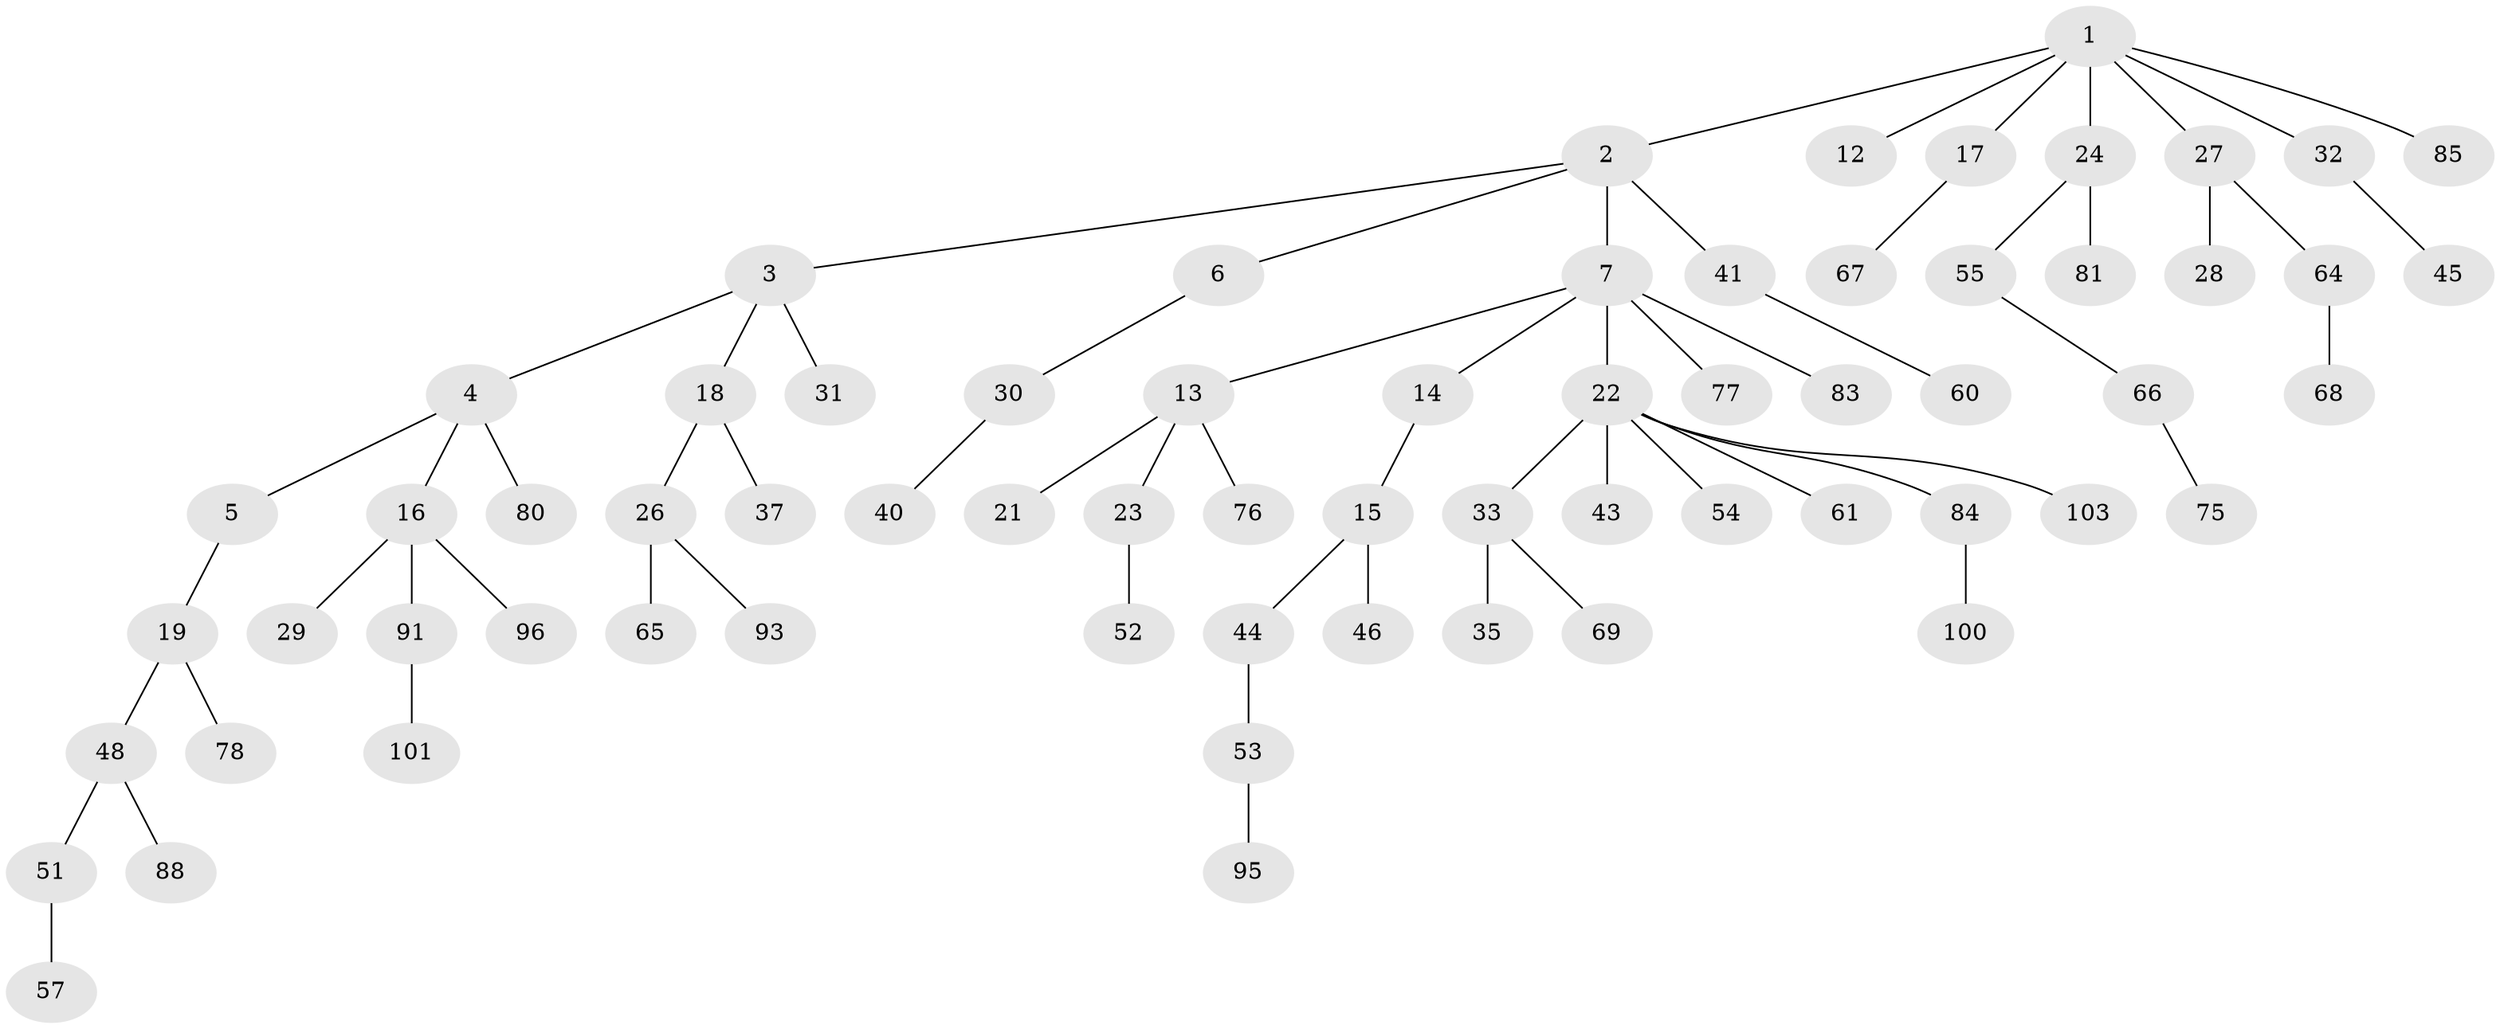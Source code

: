 // Generated by graph-tools (version 1.1) at 2025/52/02/27/25 19:52:11]
// undirected, 67 vertices, 66 edges
graph export_dot {
graph [start="1"]
  node [color=gray90,style=filled];
  1 [super="+8"];
  2 [super="+74"];
  3 [super="+39"];
  4 [super="+47"];
  5 [super="+10"];
  6 [super="+11"];
  7 [super="+9"];
  12 [super="+104"];
  13 [super="+87"];
  14;
  15 [super="+20"];
  16 [super="+59"];
  17 [super="+99"];
  18;
  19 [super="+36"];
  21;
  22 [super="+42"];
  23;
  24 [super="+25"];
  26 [super="+63"];
  27 [super="+72"];
  28 [super="+34"];
  29;
  30 [super="+38"];
  31;
  32 [super="+50"];
  33 [super="+58"];
  35;
  37;
  40;
  41;
  43;
  44 [super="+71"];
  45 [super="+70"];
  46;
  48 [super="+49"];
  51;
  52 [super="+79"];
  53 [super="+94"];
  54 [super="+56"];
  55 [super="+62"];
  57 [super="+102"];
  60 [super="+82"];
  61 [super="+73"];
  64;
  65;
  66 [super="+98"];
  67;
  68;
  69;
  75;
  76;
  77 [super="+86"];
  78 [super="+92"];
  80;
  81 [super="+90"];
  83 [super="+97"];
  84 [super="+89"];
  85;
  88;
  91;
  93;
  95;
  96;
  100;
  101;
  103;
  1 -- 2;
  1 -- 32;
  1 -- 85;
  1 -- 17;
  1 -- 24;
  1 -- 27;
  1 -- 12;
  2 -- 3;
  2 -- 6;
  2 -- 7;
  2 -- 41;
  3 -- 4;
  3 -- 18;
  3 -- 31;
  4 -- 5;
  4 -- 16;
  4 -- 80;
  5 -- 19;
  6 -- 30;
  7 -- 13;
  7 -- 14;
  7 -- 22;
  7 -- 83;
  7 -- 77;
  13 -- 21;
  13 -- 23;
  13 -- 76;
  14 -- 15;
  15 -- 44;
  15 -- 46;
  16 -- 29;
  16 -- 91;
  16 -- 96;
  17 -- 67;
  18 -- 26;
  18 -- 37;
  19 -- 48;
  19 -- 78;
  22 -- 33;
  22 -- 43;
  22 -- 54;
  22 -- 61;
  22 -- 84;
  22 -- 103;
  23 -- 52;
  24 -- 55;
  24 -- 81;
  26 -- 93;
  26 -- 65;
  27 -- 28;
  27 -- 64;
  30 -- 40;
  32 -- 45;
  33 -- 35;
  33 -- 69;
  41 -- 60;
  44 -- 53;
  48 -- 88;
  48 -- 51;
  51 -- 57;
  53 -- 95;
  55 -- 66;
  64 -- 68;
  66 -- 75;
  84 -- 100;
  91 -- 101;
}
